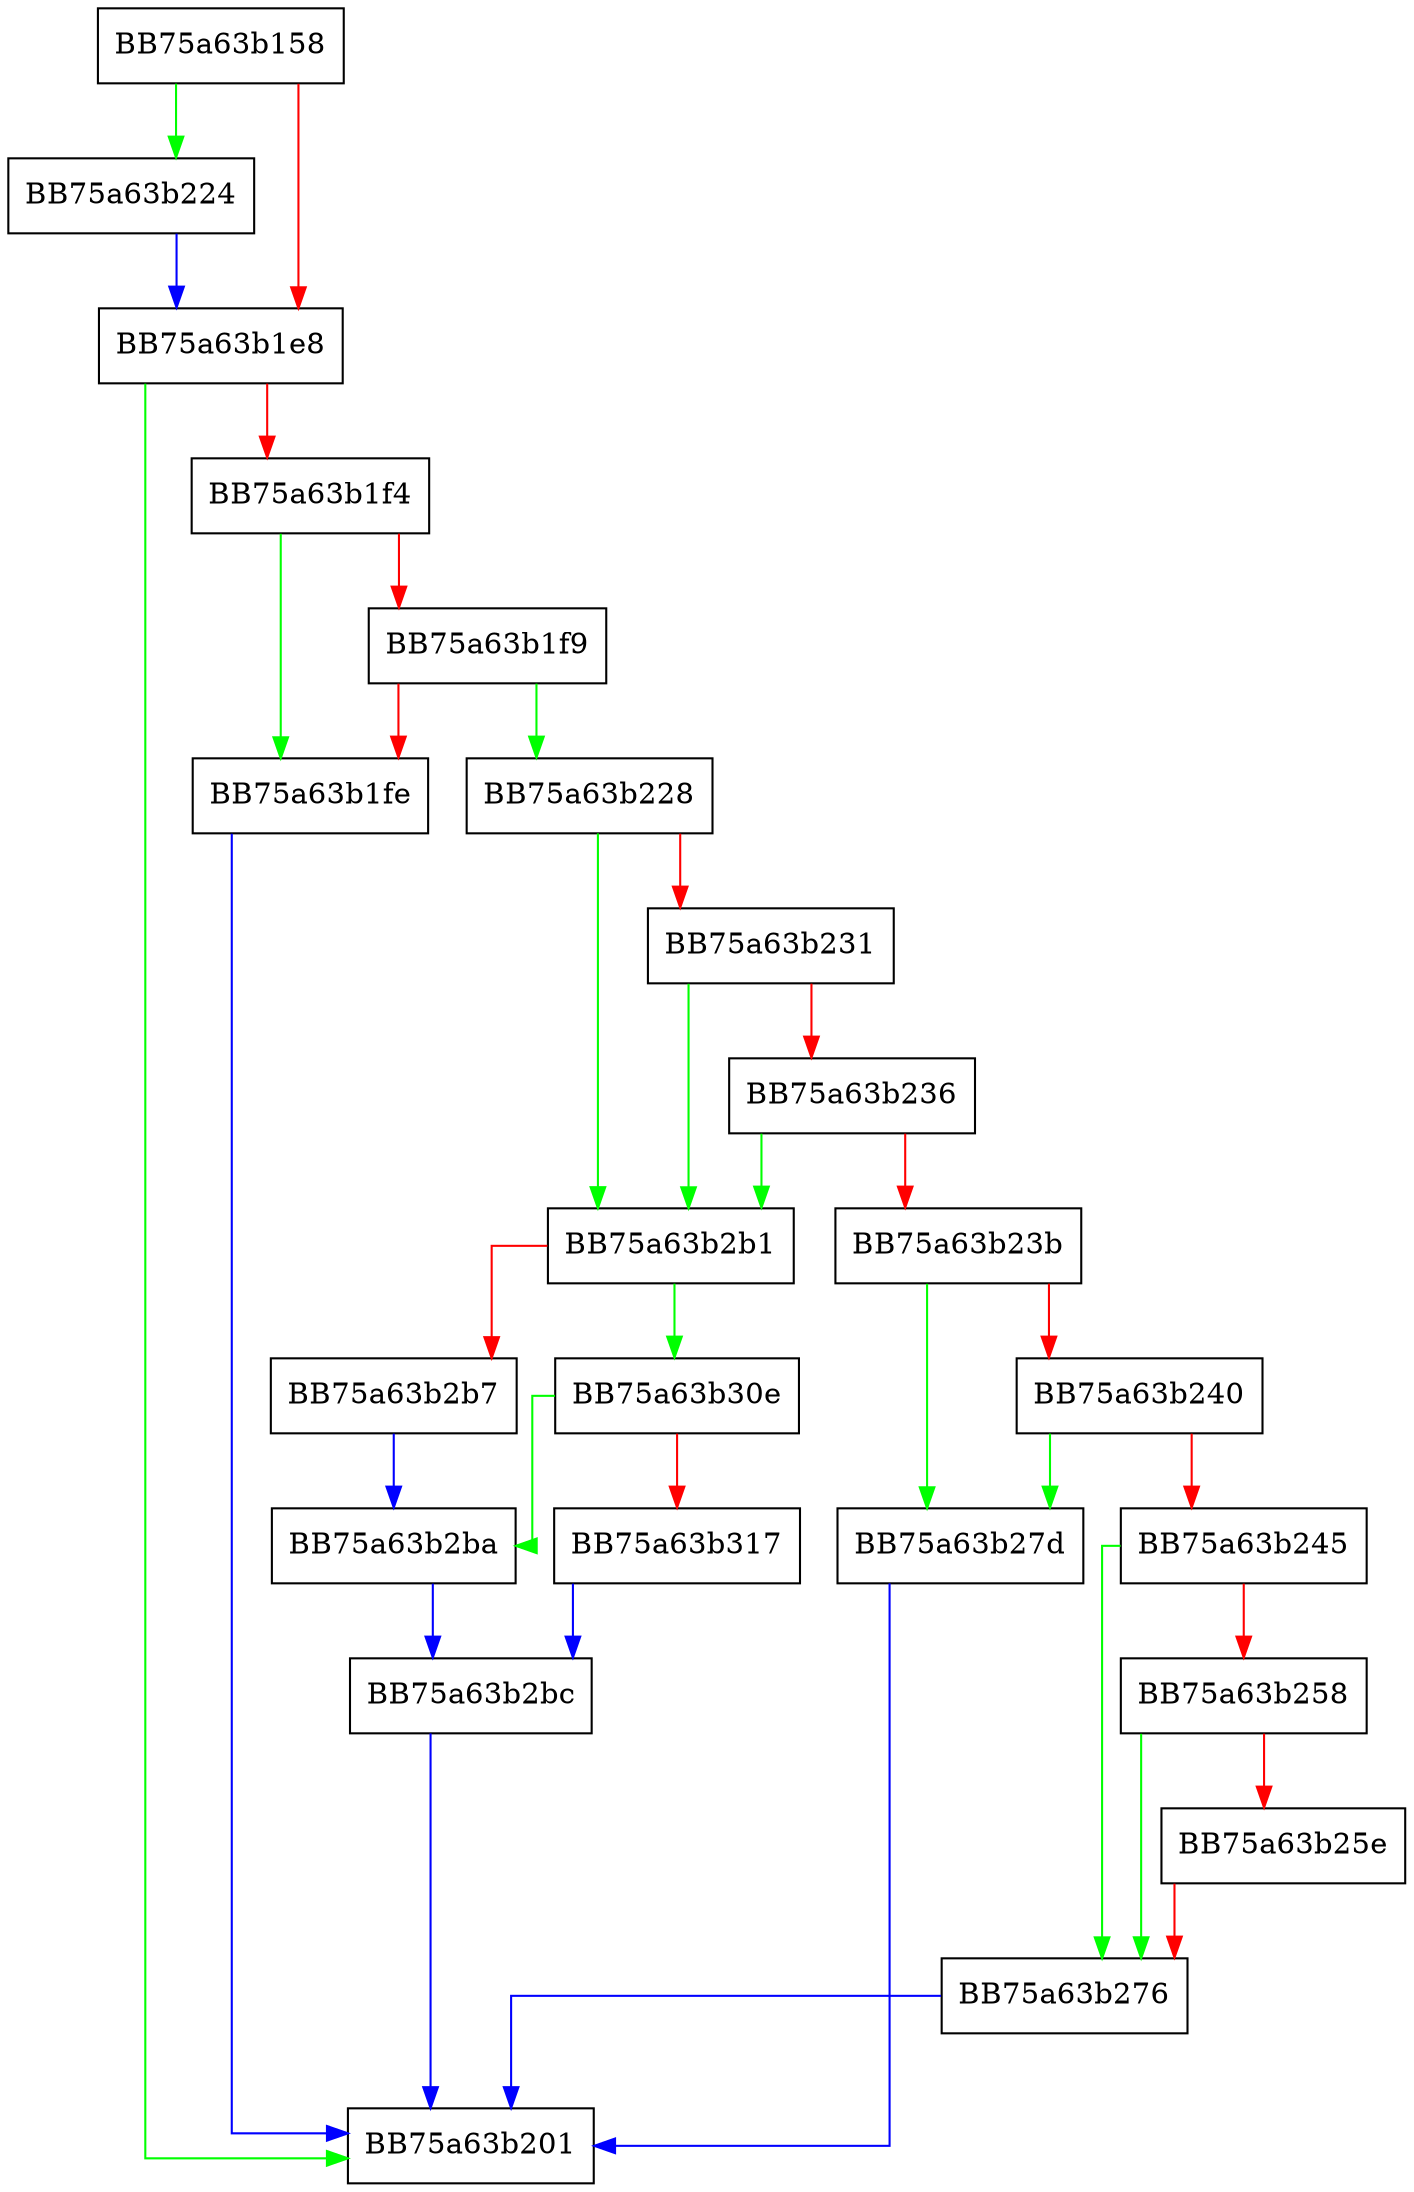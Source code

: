digraph callLuaForStdSig {
  node [shape="box"];
  graph [splines=ortho];
  BB75a63b158 -> BB75a63b224 [color="green"];
  BB75a63b158 -> BB75a63b1e8 [color="red"];
  BB75a63b1e8 -> BB75a63b201 [color="green"];
  BB75a63b1e8 -> BB75a63b1f4 [color="red"];
  BB75a63b1f4 -> BB75a63b1fe [color="green"];
  BB75a63b1f4 -> BB75a63b1f9 [color="red"];
  BB75a63b1f9 -> BB75a63b228 [color="green"];
  BB75a63b1f9 -> BB75a63b1fe [color="red"];
  BB75a63b1fe -> BB75a63b201 [color="blue"];
  BB75a63b224 -> BB75a63b1e8 [color="blue"];
  BB75a63b228 -> BB75a63b2b1 [color="green"];
  BB75a63b228 -> BB75a63b231 [color="red"];
  BB75a63b231 -> BB75a63b2b1 [color="green"];
  BB75a63b231 -> BB75a63b236 [color="red"];
  BB75a63b236 -> BB75a63b2b1 [color="green"];
  BB75a63b236 -> BB75a63b23b [color="red"];
  BB75a63b23b -> BB75a63b27d [color="green"];
  BB75a63b23b -> BB75a63b240 [color="red"];
  BB75a63b240 -> BB75a63b27d [color="green"];
  BB75a63b240 -> BB75a63b245 [color="red"];
  BB75a63b245 -> BB75a63b276 [color="green"];
  BB75a63b245 -> BB75a63b258 [color="red"];
  BB75a63b258 -> BB75a63b276 [color="green"];
  BB75a63b258 -> BB75a63b25e [color="red"];
  BB75a63b25e -> BB75a63b276 [color="red"];
  BB75a63b276 -> BB75a63b201 [color="blue"];
  BB75a63b27d -> BB75a63b201 [color="blue"];
  BB75a63b2b1 -> BB75a63b30e [color="green"];
  BB75a63b2b1 -> BB75a63b2b7 [color="red"];
  BB75a63b2b7 -> BB75a63b2ba [color="blue"];
  BB75a63b2ba -> BB75a63b2bc [color="blue"];
  BB75a63b2bc -> BB75a63b201 [color="blue"];
  BB75a63b30e -> BB75a63b2ba [color="green"];
  BB75a63b30e -> BB75a63b317 [color="red"];
  BB75a63b317 -> BB75a63b2bc [color="blue"];
}